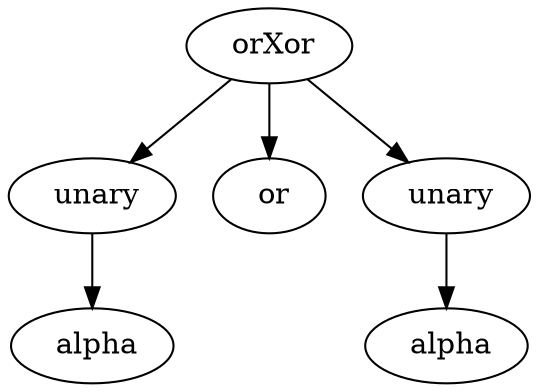 digraph res{0 [label = " orXor"]
0->1;
1 [label = " unary"]
1->2;
2 [label = " alpha"]
0->3;
3 [label = " or"]
0->4;
4 [label = " unary"]
4->5;
5 [label = " alpha"]
}